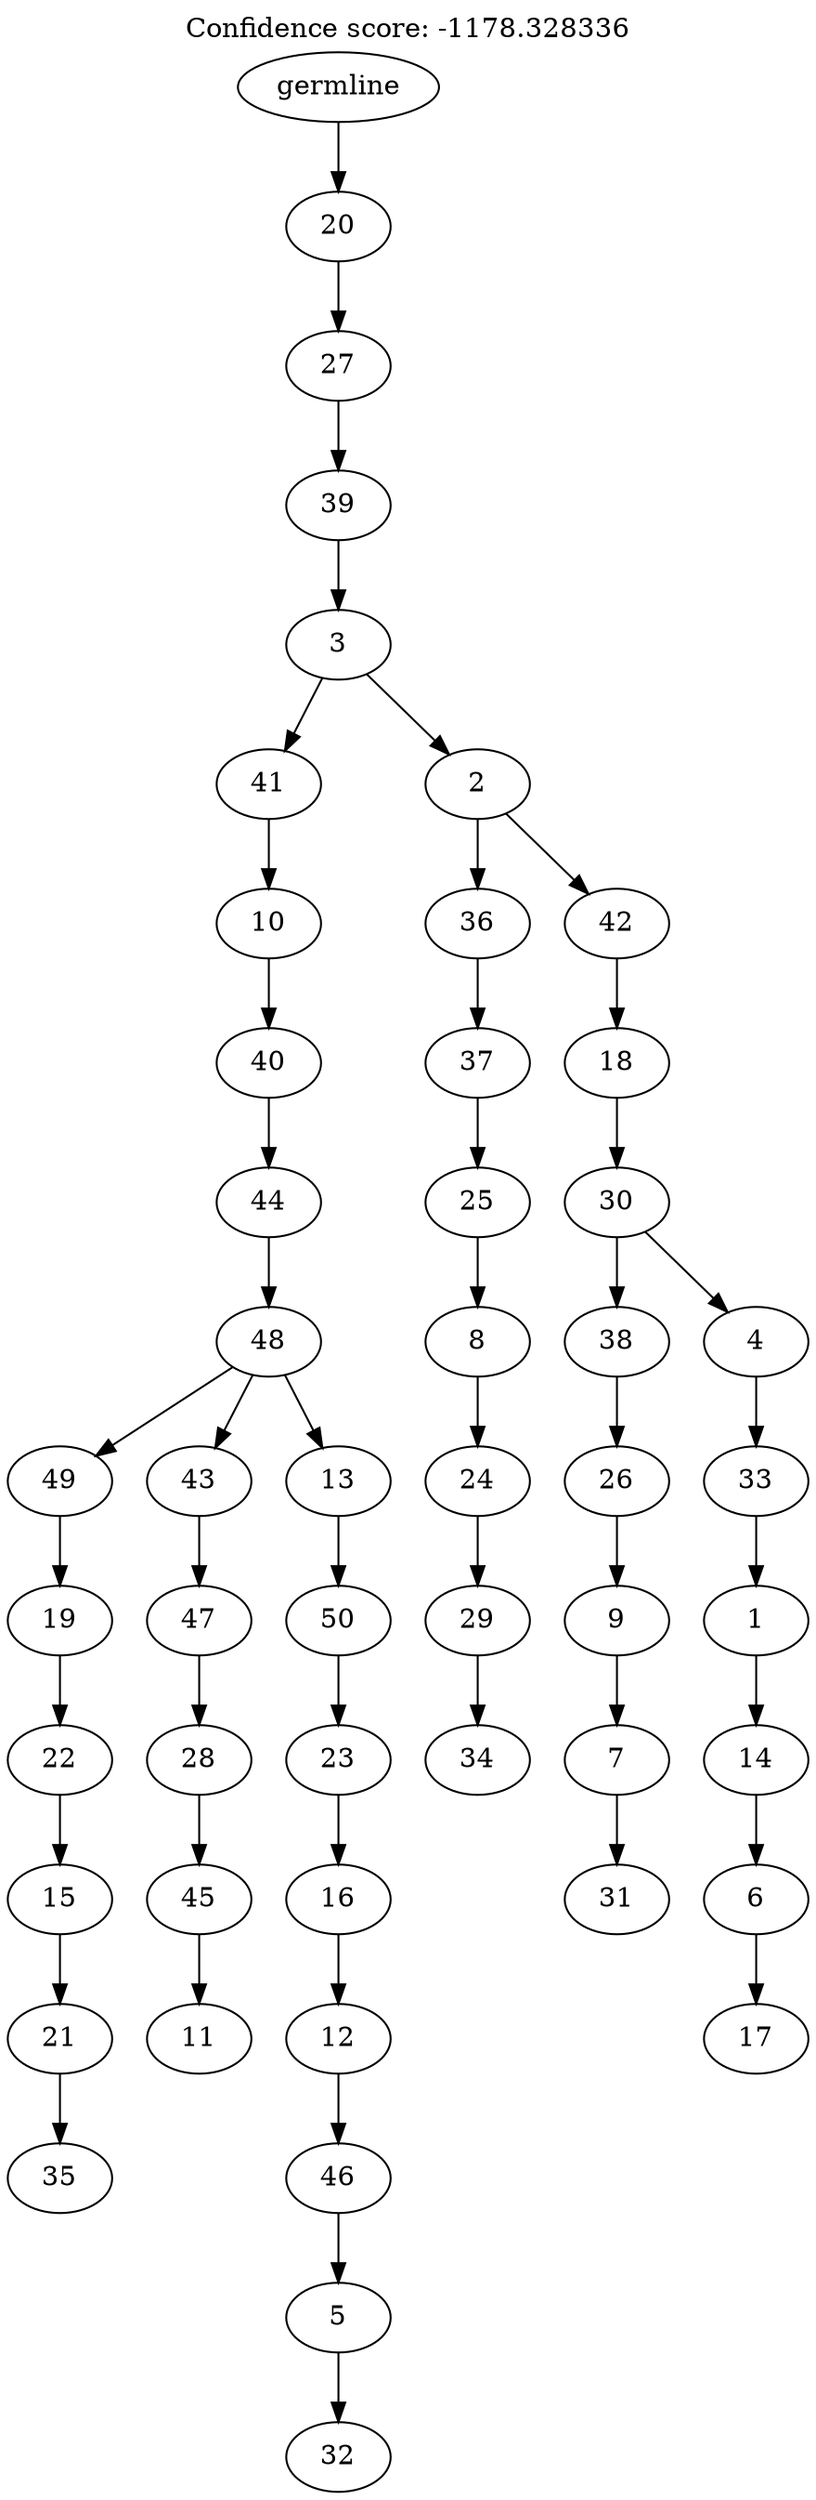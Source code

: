 digraph g {
	"49" -> "50";
	"50" [label="35"];
	"48" -> "49";
	"49" [label="21"];
	"47" -> "48";
	"48" [label="15"];
	"46" -> "47";
	"47" [label="22"];
	"45" -> "46";
	"46" [label="19"];
	"43" -> "44";
	"44" [label="11"];
	"42" -> "43";
	"43" [label="45"];
	"41" -> "42";
	"42" [label="28"];
	"40" -> "41";
	"41" [label="47"];
	"38" -> "39";
	"39" [label="32"];
	"37" -> "38";
	"38" [label="5"];
	"36" -> "37";
	"37" [label="46"];
	"35" -> "36";
	"36" [label="12"];
	"34" -> "35";
	"35" [label="16"];
	"33" -> "34";
	"34" [label="23"];
	"32" -> "33";
	"33" [label="50"];
	"31" -> "32";
	"32" [label="13"];
	"31" -> "40";
	"40" [label="43"];
	"31" -> "45";
	"45" [label="49"];
	"30" -> "31";
	"31" [label="48"];
	"29" -> "30";
	"30" [label="44"];
	"28" -> "29";
	"29" [label="40"];
	"27" -> "28";
	"28" [label="10"];
	"25" -> "26";
	"26" [label="34"];
	"24" -> "25";
	"25" [label="29"];
	"23" -> "24";
	"24" [label="24"];
	"22" -> "23";
	"23" [label="8"];
	"21" -> "22";
	"22" [label="25"];
	"20" -> "21";
	"21" [label="37"];
	"18" -> "19";
	"19" [label="31"];
	"17" -> "18";
	"18" [label="7"];
	"16" -> "17";
	"17" [label="9"];
	"15" -> "16";
	"16" [label="26"];
	"13" -> "14";
	"14" [label="17"];
	"12" -> "13";
	"13" [label="6"];
	"11" -> "12";
	"12" [label="14"];
	"10" -> "11";
	"11" [label="1"];
	"9" -> "10";
	"10" [label="33"];
	"8" -> "9";
	"9" [label="4"];
	"8" -> "15";
	"15" [label="38"];
	"7" -> "8";
	"8" [label="30"];
	"6" -> "7";
	"7" [label="18"];
	"5" -> "6";
	"6" [label="42"];
	"5" -> "20";
	"20" [label="36"];
	"4" -> "5";
	"5" [label="2"];
	"4" -> "27";
	"27" [label="41"];
	"3" -> "4";
	"4" [label="3"];
	"2" -> "3";
	"3" [label="39"];
	"1" -> "2";
	"2" [label="27"];
	"0" -> "1";
	"1" [label="20"];
	"0" [label="germline"];
	labelloc="t";
	label="Confidence score: -1178.328336";
}
